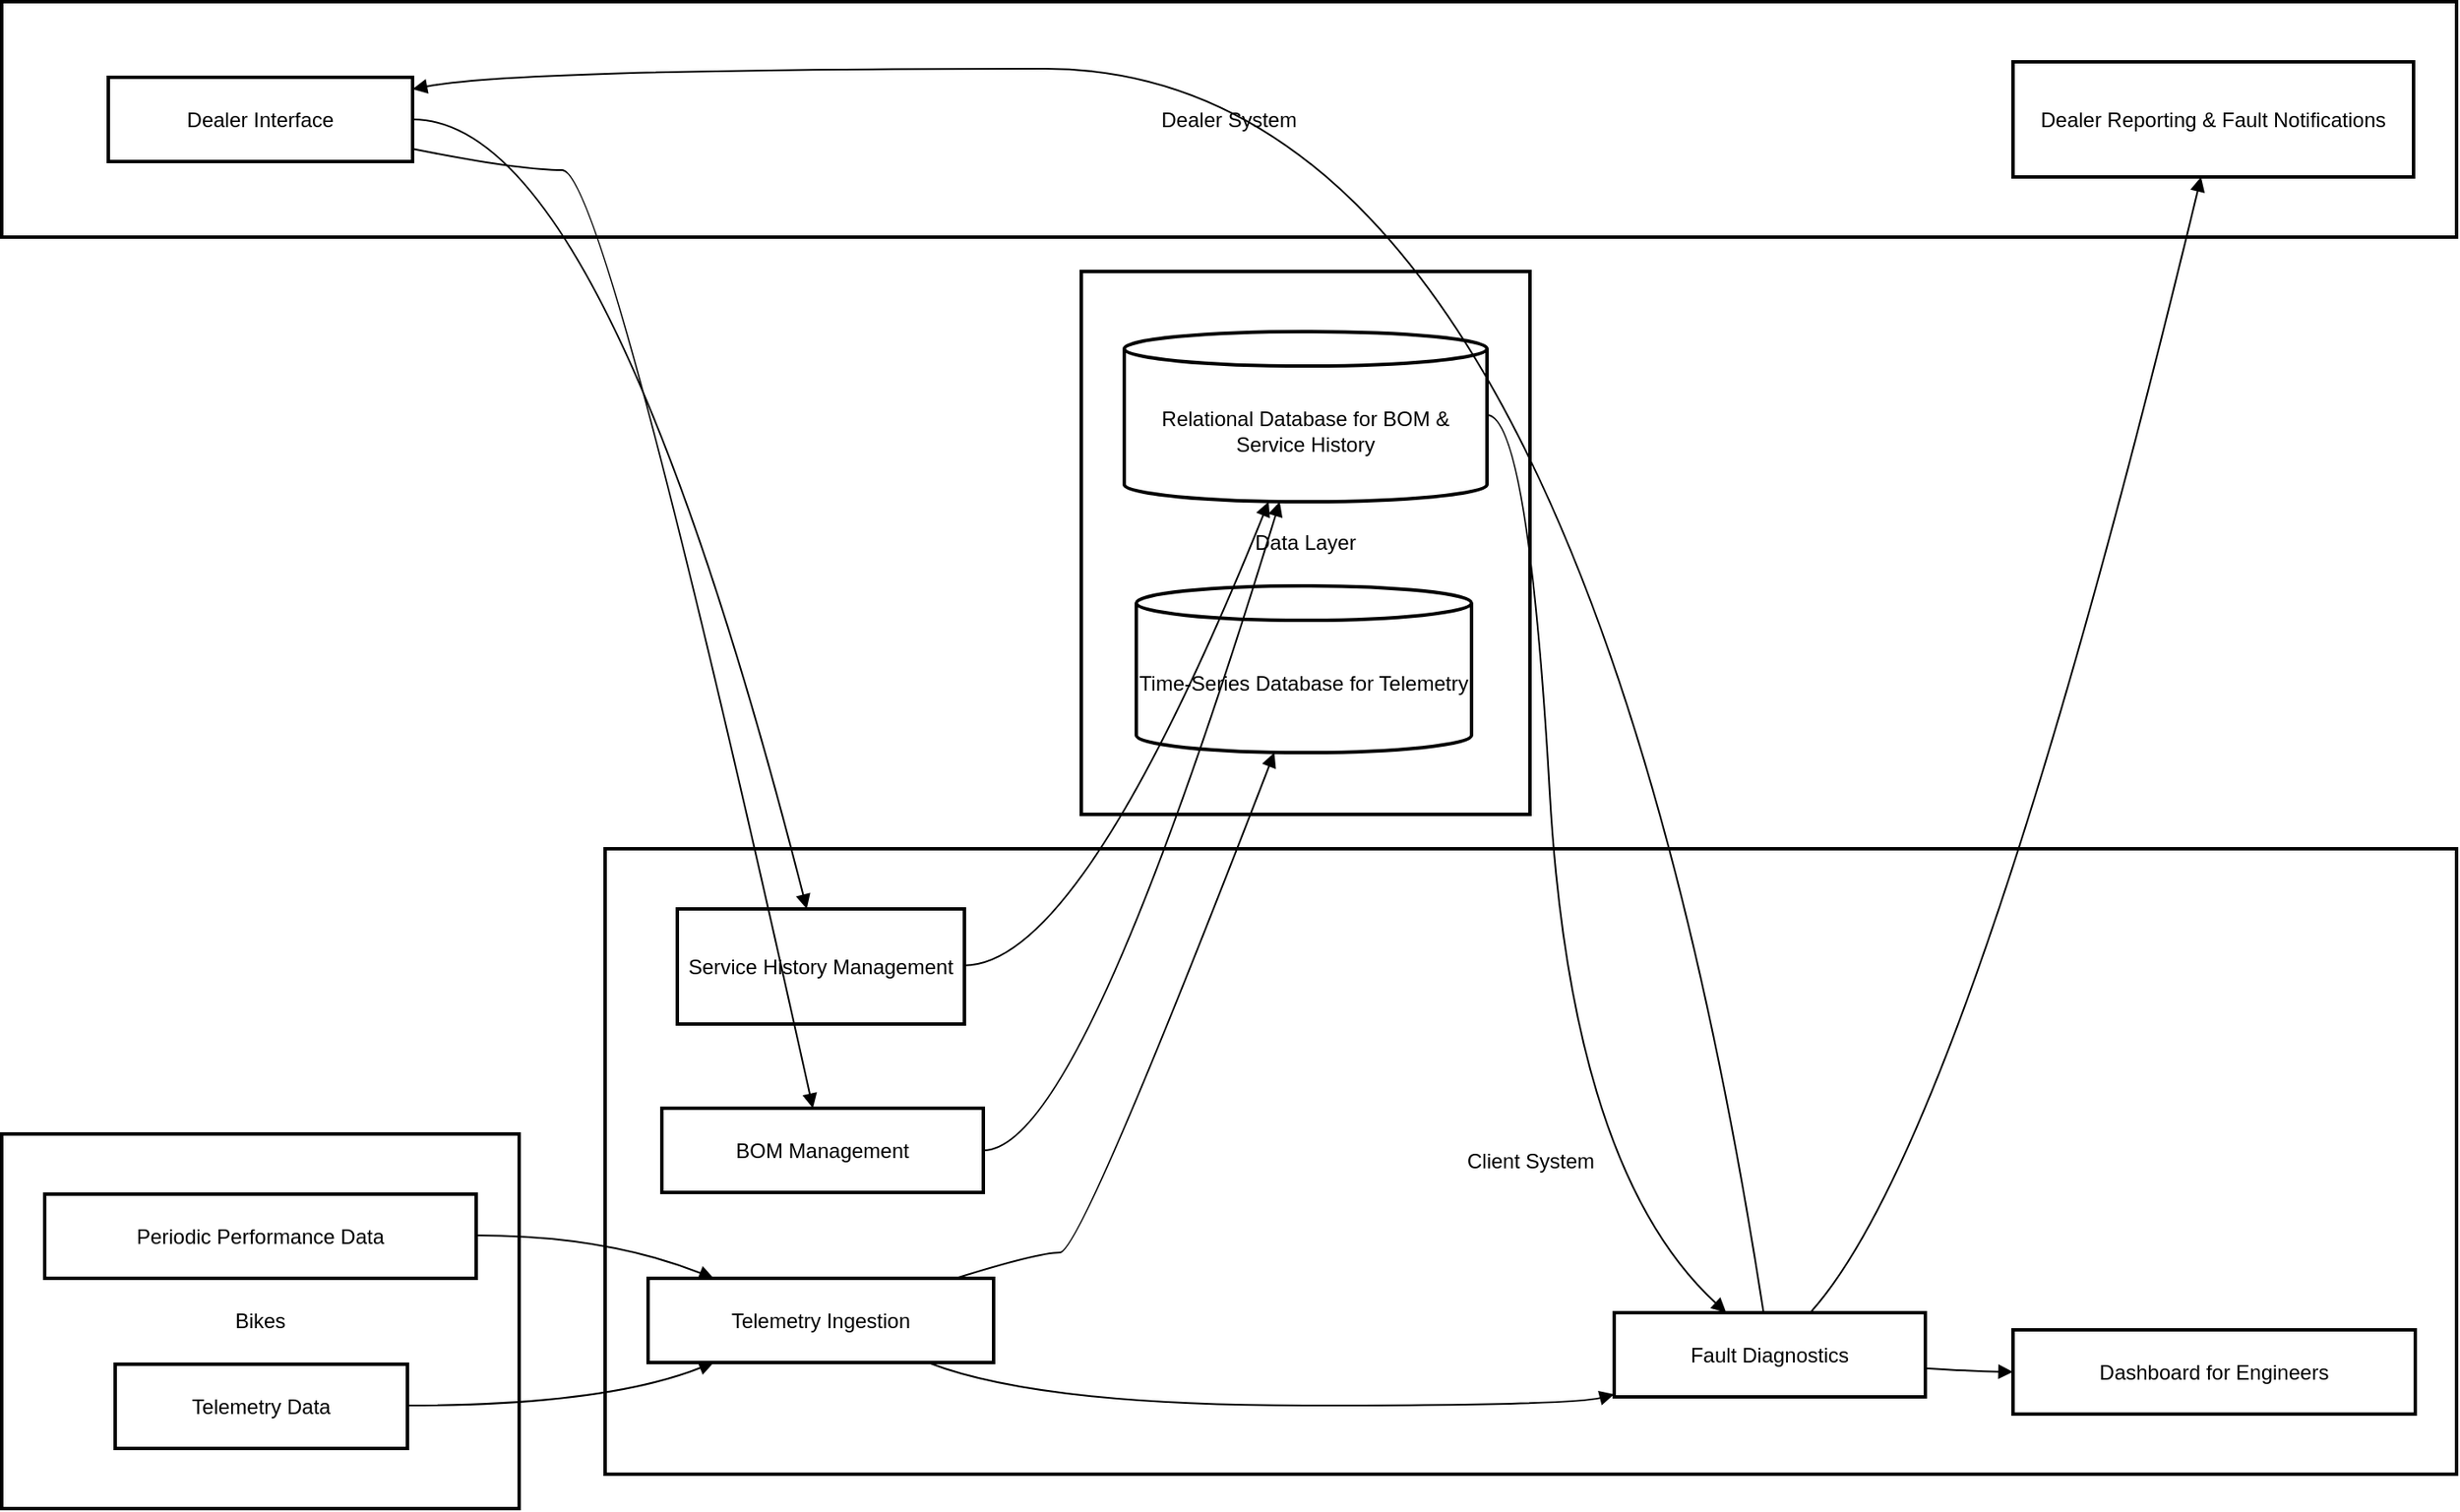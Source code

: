 <mxfile version="24.9.1">
  <diagram name="Page-1" id="iweB-3nJdDf142zt9AAn">
    <mxGraphModel dx="1400" dy="596" grid="1" gridSize="10" guides="1" tooltips="1" connect="1" arrows="1" fold="1" page="1" pageScale="1" pageWidth="850" pageHeight="1100" math="0" shadow="0">
      <root>
        <mxCell id="0" />
        <mxCell id="1" parent="0" />
        <mxCell id="yTTTGvssrH5qYLwHRXQV-1" value="Bikes" style="whiteSpace=wrap;strokeWidth=2;" vertex="1" parent="1">
          <mxGeometry x="20" y="679" width="301" height="218" as="geometry" />
        </mxCell>
        <mxCell id="yTTTGvssrH5qYLwHRXQV-2" value="Data Layer" style="whiteSpace=wrap;strokeWidth=2;" vertex="1" parent="1">
          <mxGeometry x="648" y="177" width="261" height="316" as="geometry" />
        </mxCell>
        <mxCell id="yTTTGvssrH5qYLwHRXQV-3" value="Client System" style="whiteSpace=wrap;strokeWidth=2;" vertex="1" parent="1">
          <mxGeometry x="371" y="513" width="1077" height="364" as="geometry" />
        </mxCell>
        <mxCell id="yTTTGvssrH5qYLwHRXQV-4" value="Dealer System" style="whiteSpace=wrap;strokeWidth=2;" vertex="1" parent="1">
          <mxGeometry x="20" y="20" width="1428" height="137" as="geometry" />
        </mxCell>
        <mxCell id="yTTTGvssrH5qYLwHRXQV-5" value="Dealer Interface" style="whiteSpace=wrap;strokeWidth=2;" vertex="1" parent="1">
          <mxGeometry x="82" y="64" width="177" height="49" as="geometry" />
        </mxCell>
        <mxCell id="yTTTGvssrH5qYLwHRXQV-6" value="Dealer Reporting &amp; Fault Notifications" style="whiteSpace=wrap;strokeWidth=2;" vertex="1" parent="1">
          <mxGeometry x="1190" y="55" width="233" height="67" as="geometry" />
        </mxCell>
        <mxCell id="yTTTGvssrH5qYLwHRXQV-7" value="BOM Management" style="whiteSpace=wrap;strokeWidth=2;" vertex="1" parent="1">
          <mxGeometry x="404" y="664" width="187" height="49" as="geometry" />
        </mxCell>
        <mxCell id="yTTTGvssrH5qYLwHRXQV-8" value="Service History Management" style="whiteSpace=wrap;strokeWidth=2;" vertex="1" parent="1">
          <mxGeometry x="413" y="548" width="167" height="67" as="geometry" />
        </mxCell>
        <mxCell id="yTTTGvssrH5qYLwHRXQV-9" value="Telemetry Ingestion" style="whiteSpace=wrap;strokeWidth=2;" vertex="1" parent="1">
          <mxGeometry x="396" y="763" width="201" height="49" as="geometry" />
        </mxCell>
        <mxCell id="yTTTGvssrH5qYLwHRXQV-10" value="Fault Diagnostics" style="whiteSpace=wrap;strokeWidth=2;" vertex="1" parent="1">
          <mxGeometry x="958" y="783" width="181" height="49" as="geometry" />
        </mxCell>
        <mxCell id="yTTTGvssrH5qYLwHRXQV-11" value="Dashboard for Engineers" style="whiteSpace=wrap;strokeWidth=2;" vertex="1" parent="1">
          <mxGeometry x="1190" y="793" width="234" height="49" as="geometry" />
        </mxCell>
        <mxCell id="yTTTGvssrH5qYLwHRXQV-12" value="Relational Database for BOM &amp; Service History" style="shape=cylinder3;boundedLbl=1;backgroundOutline=1;size=10;strokeWidth=2;whiteSpace=wrap;" vertex="1" parent="1">
          <mxGeometry x="673" y="212" width="211" height="99" as="geometry" />
        </mxCell>
        <mxCell id="yTTTGvssrH5qYLwHRXQV-13" value="Time-Series Database for Telemetry" style="shape=cylinder3;boundedLbl=1;backgroundOutline=1;size=10;strokeWidth=2;whiteSpace=wrap;" vertex="1" parent="1">
          <mxGeometry x="680" y="360" width="195" height="97" as="geometry" />
        </mxCell>
        <mxCell id="yTTTGvssrH5qYLwHRXQV-14" value="Telemetry Data" style="whiteSpace=wrap;strokeWidth=2;" vertex="1" parent="1">
          <mxGeometry x="86" y="813" width="170" height="49" as="geometry" />
        </mxCell>
        <mxCell id="yTTTGvssrH5qYLwHRXQV-15" value="Periodic Performance Data" style="whiteSpace=wrap;strokeWidth=2;" vertex="1" parent="1">
          <mxGeometry x="45" y="714" width="251" height="49" as="geometry" />
        </mxCell>
        <mxCell id="yTTTGvssrH5qYLwHRXQV-16" value="" style="curved=1;startArrow=none;endArrow=block;exitX=1;exitY=0.49;entryX=0.19;entryY=1;rounded=0;" edge="1" parent="1" source="yTTTGvssrH5qYLwHRXQV-14" target="yTTTGvssrH5qYLwHRXQV-9">
          <mxGeometry relative="1" as="geometry">
            <Array as="points">
              <mxPoint x="371" y="837" />
            </Array>
          </mxGeometry>
        </mxCell>
        <mxCell id="yTTTGvssrH5qYLwHRXQV-17" value="" style="curved=1;startArrow=none;endArrow=block;exitX=1;exitY=0.49;entryX=0.19;entryY=0;rounded=0;" edge="1" parent="1" source="yTTTGvssrH5qYLwHRXQV-15" target="yTTTGvssrH5qYLwHRXQV-9">
          <mxGeometry relative="1" as="geometry">
            <Array as="points">
              <mxPoint x="371" y="738" />
            </Array>
          </mxGeometry>
        </mxCell>
        <mxCell id="yTTTGvssrH5qYLwHRXQV-18" value="" style="curved=1;startArrow=none;endArrow=block;exitX=0.89;exitY=0;entryX=0.41;entryY=1.01;rounded=0;" edge="1" parent="1" source="yTTTGvssrH5qYLwHRXQV-9" target="yTTTGvssrH5qYLwHRXQV-13">
          <mxGeometry relative="1" as="geometry">
            <Array as="points">
              <mxPoint x="623" y="748" />
              <mxPoint x="648" y="748" />
            </Array>
          </mxGeometry>
        </mxCell>
        <mxCell id="yTTTGvssrH5qYLwHRXQV-19" value="" style="curved=1;startArrow=none;endArrow=block;exitX=0.81;exitY=1;entryX=0;entryY=0.97;rounded=0;" edge="1" parent="1" source="yTTTGvssrH5qYLwHRXQV-9" target="yTTTGvssrH5qYLwHRXQV-10">
          <mxGeometry relative="1" as="geometry">
            <Array as="points">
              <mxPoint x="623" y="837" />
              <mxPoint x="933" y="837" />
            </Array>
          </mxGeometry>
        </mxCell>
        <mxCell id="yTTTGvssrH5qYLwHRXQV-20" value="" style="curved=1;startArrow=none;endArrow=block;exitX=1;exitY=0.5;entryX=0.43;entryY=0.99;rounded=0;" edge="1" parent="1" source="yTTTGvssrH5qYLwHRXQV-7" target="yTTTGvssrH5qYLwHRXQV-12">
          <mxGeometry relative="1" as="geometry">
            <Array as="points">
              <mxPoint x="648" y="689" />
            </Array>
          </mxGeometry>
        </mxCell>
        <mxCell id="yTTTGvssrH5qYLwHRXQV-21" value="" style="curved=1;startArrow=none;endArrow=block;exitX=1;exitY=0.49;entryX=0.4;entryY=0.99;rounded=0;" edge="1" parent="1" source="yTTTGvssrH5qYLwHRXQV-8" target="yTTTGvssrH5qYLwHRXQV-12">
          <mxGeometry relative="1" as="geometry">
            <Array as="points">
              <mxPoint x="648" y="581" />
            </Array>
          </mxGeometry>
        </mxCell>
        <mxCell id="yTTTGvssrH5qYLwHRXQV-22" value="" style="curved=1;startArrow=none;endArrow=block;exitX=1;exitY=0.49;entryX=0.36;entryY=0;rounded=0;" edge="1" parent="1" source="yTTTGvssrH5qYLwHRXQV-12" target="yTTTGvssrH5qYLwHRXQV-10">
          <mxGeometry relative="1" as="geometry">
            <Array as="points">
              <mxPoint x="908" y="261" />
              <mxPoint x="933" y="700" />
            </Array>
          </mxGeometry>
        </mxCell>
        <mxCell id="yTTTGvssrH5qYLwHRXQV-23" value="" style="curved=1;startArrow=none;endArrow=block;exitX=1;exitY=0.66;entryX=0;entryY=0.5;rounded=0;" edge="1" parent="1" source="yTTTGvssrH5qYLwHRXQV-10" target="yTTTGvssrH5qYLwHRXQV-11">
          <mxGeometry relative="1" as="geometry">
            <Array as="points">
              <mxPoint x="1165" y="817" />
            </Array>
          </mxGeometry>
        </mxCell>
        <mxCell id="yTTTGvssrH5qYLwHRXQV-24" value="" style="curved=1;startArrow=none;endArrow=block;exitX=0.48;exitY=0;entryX=1;entryY=0.14;rounded=0;" edge="1" parent="1" source="yTTTGvssrH5qYLwHRXQV-10" target="yTTTGvssrH5qYLwHRXQV-5">
          <mxGeometry relative="1" as="geometry">
            <Array as="points">
              <mxPoint x="933" y="59" />
              <mxPoint x="321" y="59" />
            </Array>
          </mxGeometry>
        </mxCell>
        <mxCell id="yTTTGvssrH5qYLwHRXQV-25" value="" style="curved=1;startArrow=none;endArrow=block;exitX=0.63;exitY=0;entryX=0.47;entryY=0.99;rounded=0;" edge="1" parent="1" source="yTTTGvssrH5qYLwHRXQV-10" target="yTTTGvssrH5qYLwHRXQV-6">
          <mxGeometry relative="1" as="geometry">
            <Array as="points">
              <mxPoint x="1165" y="680" />
            </Array>
          </mxGeometry>
        </mxCell>
        <mxCell id="yTTTGvssrH5qYLwHRXQV-26" value="" style="curved=1;startArrow=none;endArrow=block;exitX=1;exitY=0.5;entryX=0.45;entryY=-0.01;rounded=0;" edge="1" parent="1" source="yTTTGvssrH5qYLwHRXQV-5" target="yTTTGvssrH5qYLwHRXQV-8">
          <mxGeometry relative="1" as="geometry">
            <Array as="points">
              <mxPoint x="371" y="88" />
            </Array>
          </mxGeometry>
        </mxCell>
        <mxCell id="yTTTGvssrH5qYLwHRXQV-27" value="" style="curved=1;startArrow=none;endArrow=block;exitX=1;exitY=0.85;entryX=0.47;entryY=0;rounded=0;" edge="1" parent="1" source="yTTTGvssrH5qYLwHRXQV-5" target="yTTTGvssrH5qYLwHRXQV-7">
          <mxGeometry relative="1" as="geometry">
            <Array as="points">
              <mxPoint x="321" y="118" />
              <mxPoint x="371" y="118" />
            </Array>
          </mxGeometry>
        </mxCell>
      </root>
    </mxGraphModel>
  </diagram>
</mxfile>
